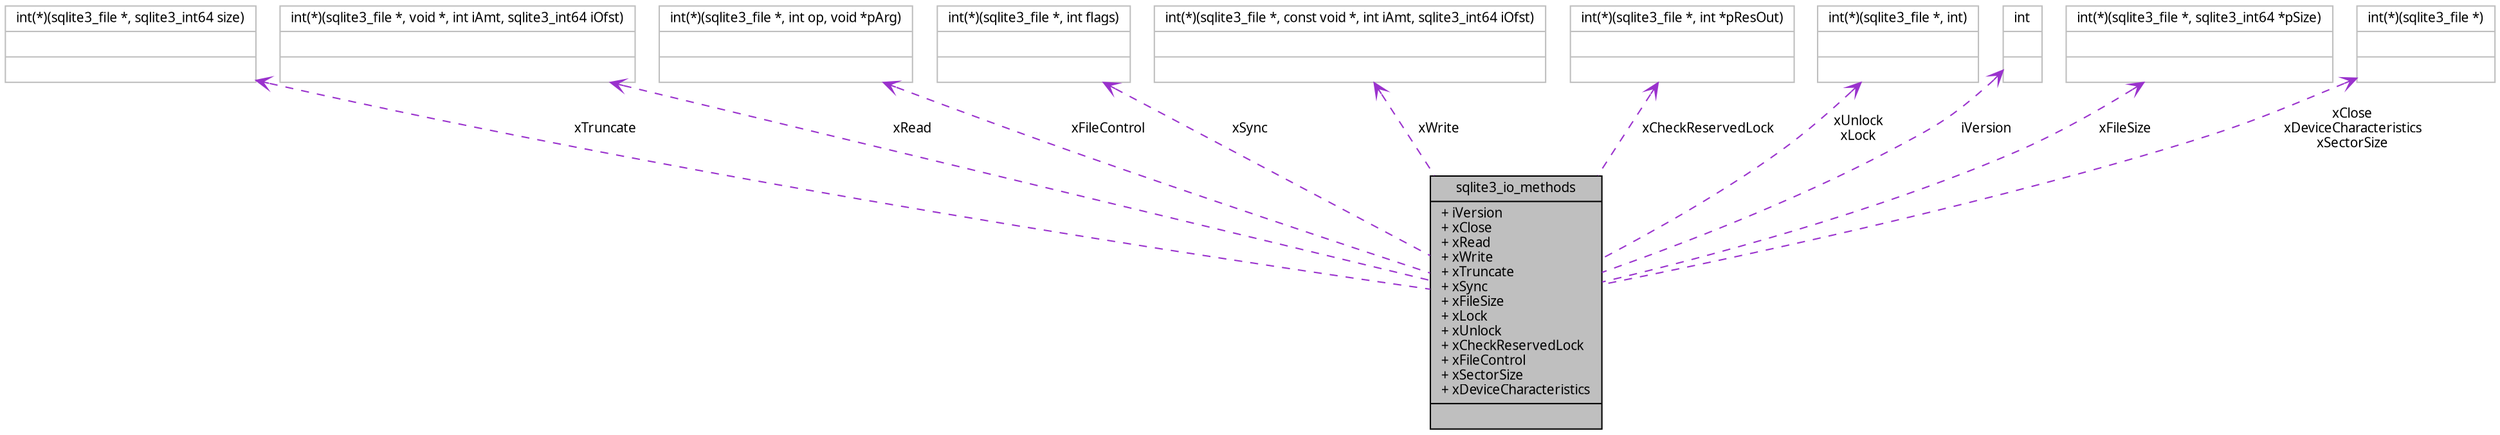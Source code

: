 digraph G
{
  edge [fontname="FreeSans.ttf",fontsize=10,labelfontname="FreeSans.ttf",labelfontsize=10];
  node [fontname="FreeSans.ttf",fontsize=10,shape=record];
  Node1 [label="{sqlite3_io_methods\n|+ iVersion\l+ xClose\l+ xRead\l+ xWrite\l+ xTruncate\l+ xSync\l+ xFileSize\l+ xLock\l+ xUnlock\l+ xCheckReservedLock\l+ xFileControl\l+ xSectorSize\l+ xDeviceCharacteristics\l|}",height=0.2,width=0.4,color="black", fillcolor="grey75", style="filled" fontcolor="black"];
  Node2 -> Node1 [dir=back,color="darkorchid3",fontsize=10,style="dashed",label="xTruncate",arrowtail="open",fontname="FreeSans.ttf"];
  Node2 [label="{int(*)(sqlite3_file *, sqlite3_int64 size)\n||}",height=0.2,width=0.4,color="grey75", fillcolor="white", style="filled"];
  Node3 -> Node1 [dir=back,color="darkorchid3",fontsize=10,style="dashed",label="xRead",arrowtail="open",fontname="FreeSans.ttf"];
  Node3 [label="{int(*)(sqlite3_file *, void *, int iAmt, sqlite3_int64 iOfst)\n||}",height=0.2,width=0.4,color="grey75", fillcolor="white", style="filled"];
  Node4 -> Node1 [dir=back,color="darkorchid3",fontsize=10,style="dashed",label="xFileControl",arrowtail="open",fontname="FreeSans.ttf"];
  Node4 [label="{int(*)(sqlite3_file *, int op, void *pArg)\n||}",height=0.2,width=0.4,color="grey75", fillcolor="white", style="filled"];
  Node5 -> Node1 [dir=back,color="darkorchid3",fontsize=10,style="dashed",label="xSync",arrowtail="open",fontname="FreeSans.ttf"];
  Node5 [label="{int(*)(sqlite3_file *, int flags)\n||}",height=0.2,width=0.4,color="grey75", fillcolor="white", style="filled"];
  Node6 -> Node1 [dir=back,color="darkorchid3",fontsize=10,style="dashed",label="xWrite",arrowtail="open",fontname="FreeSans.ttf"];
  Node6 [label="{int(*)(sqlite3_file *, const void *, int iAmt, sqlite3_int64 iOfst)\n||}",height=0.2,width=0.4,color="grey75", fillcolor="white", style="filled"];
  Node7 -> Node1 [dir=back,color="darkorchid3",fontsize=10,style="dashed",label="xCheckReservedLock",arrowtail="open",fontname="FreeSans.ttf"];
  Node7 [label="{int(*)(sqlite3_file *, int *pResOut)\n||}",height=0.2,width=0.4,color="grey75", fillcolor="white", style="filled"];
  Node8 -> Node1 [dir=back,color="darkorchid3",fontsize=10,style="dashed",label="xUnlock\nxLock",arrowtail="open",fontname="FreeSans.ttf"];
  Node8 [label="{int(*)(sqlite3_file *, int)\n||}",height=0.2,width=0.4,color="grey75", fillcolor="white", style="filled"];
  Node9 -> Node1 [dir=back,color="darkorchid3",fontsize=10,style="dashed",label="iVersion",arrowtail="open",fontname="FreeSans.ttf"];
  Node9 [label="{int\n||}",height=0.2,width=0.4,color="grey75", fillcolor="white", style="filled"];
  Node10 -> Node1 [dir=back,color="darkorchid3",fontsize=10,style="dashed",label="xFileSize",arrowtail="open",fontname="FreeSans.ttf"];
  Node10 [label="{int(*)(sqlite3_file *, sqlite3_int64 *pSize)\n||}",height=0.2,width=0.4,color="grey75", fillcolor="white", style="filled"];
  Node11 -> Node1 [dir=back,color="darkorchid3",fontsize=10,style="dashed",label="xClose\nxDeviceCharacteristics\nxSectorSize",arrowtail="open",fontname="FreeSans.ttf"];
  Node11 [label="{int(*)(sqlite3_file *)\n||}",height=0.2,width=0.4,color="grey75", fillcolor="white", style="filled"];
}

